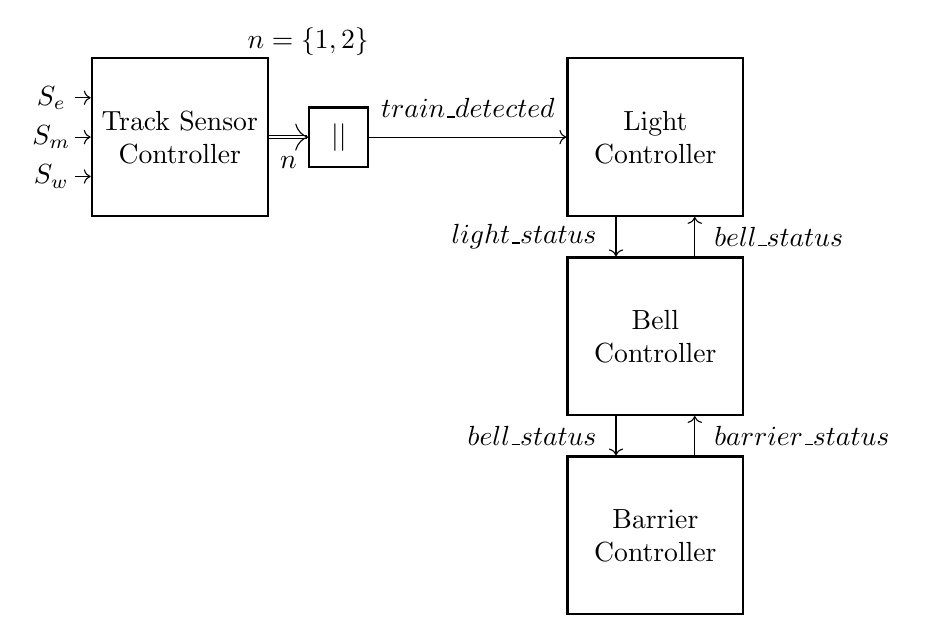 \begin{tikzpicture}[
	system/.style={draw,thick,minimum width = 2cm,minimum height = 2cm,text width=2cm,align=center},
	or/.style={draw,thick,minimum size = 0.75cm},
	signal/.style={node distance = 0.5cm,inner sep=0pt,outer sep=0pt,minimum width=0.6cm}]


	\node[system] (sensors) {Track Sensor \\ Controller};
	\node[or,right = 0.5cm of sensors] (or) {$||$};
	\node[system,right = 2.5cm of or] (lights) {Light \\ Controller};
	\node[system,below = 0.5cm of lights] (bells) {Bell \\ Controller};
	\node[system,below = 0.5cm of bells] (barriers) {Barrier \\ Controller};


	\node[signal, left=0.2cm of sensors] (sm) {$S_m$};
	\node[signal, above of=sm] (se) {$S_e$};
	\node[signal, below of=sm] (sw) {$S_w$};


	\draw[->] (sm) -- (sensors);

	\path[] let \p1=(se)    in coordinate (sensor_input_e)    at (sensors.west|- 52,\y1);
	\path[] let \p1=(sw)    in coordinate (sensor_input_w)    at (sensors.west|- 52,\y1);

	\draw[->] (se) -- (sensor_input_e);
	\draw[->] (sw) -- (sensor_input_w);


	\draw[->,double,thin] (sensors) -- node [midway,text width=1.5cm,label={below:$n$}] {} (or);
	\draw[->] (or) -- node [midway,label={above:$train\_detected$}] {}(lights);
	\draw[->] ($(lights.south)-(0.5,0)$) --node [midway,label={left:$light\_status$}] {} ($(bells.north)-(0.5,0)$);
	\draw[->] ($(bells.north)+(0.5,0)$) --node [midway,label={right:$bell\_status$}] {} ($(lights.south)+(0.5,0)$);
	\draw[->] ($(bells.south)-(0.5,0)$) --node [midway,label={left:$bell\_status$}] {} ($(barriers.north)-(0.5,0)$);
	\draw[->] ($(barriers.north)+(0.5,0)$) --node [midway,label={right:$barrier\_status$}] {} ($(bells.south)+(0.5,0)$);

	%\path coordinate (vector) at ($(sensors.north east)+(1,1)$);
	\node[signal] at ($(sensors.north east)+(0.5,0.2)$) (bottom2) {$n = \{1,2\}$};

\end{tikzpicture}